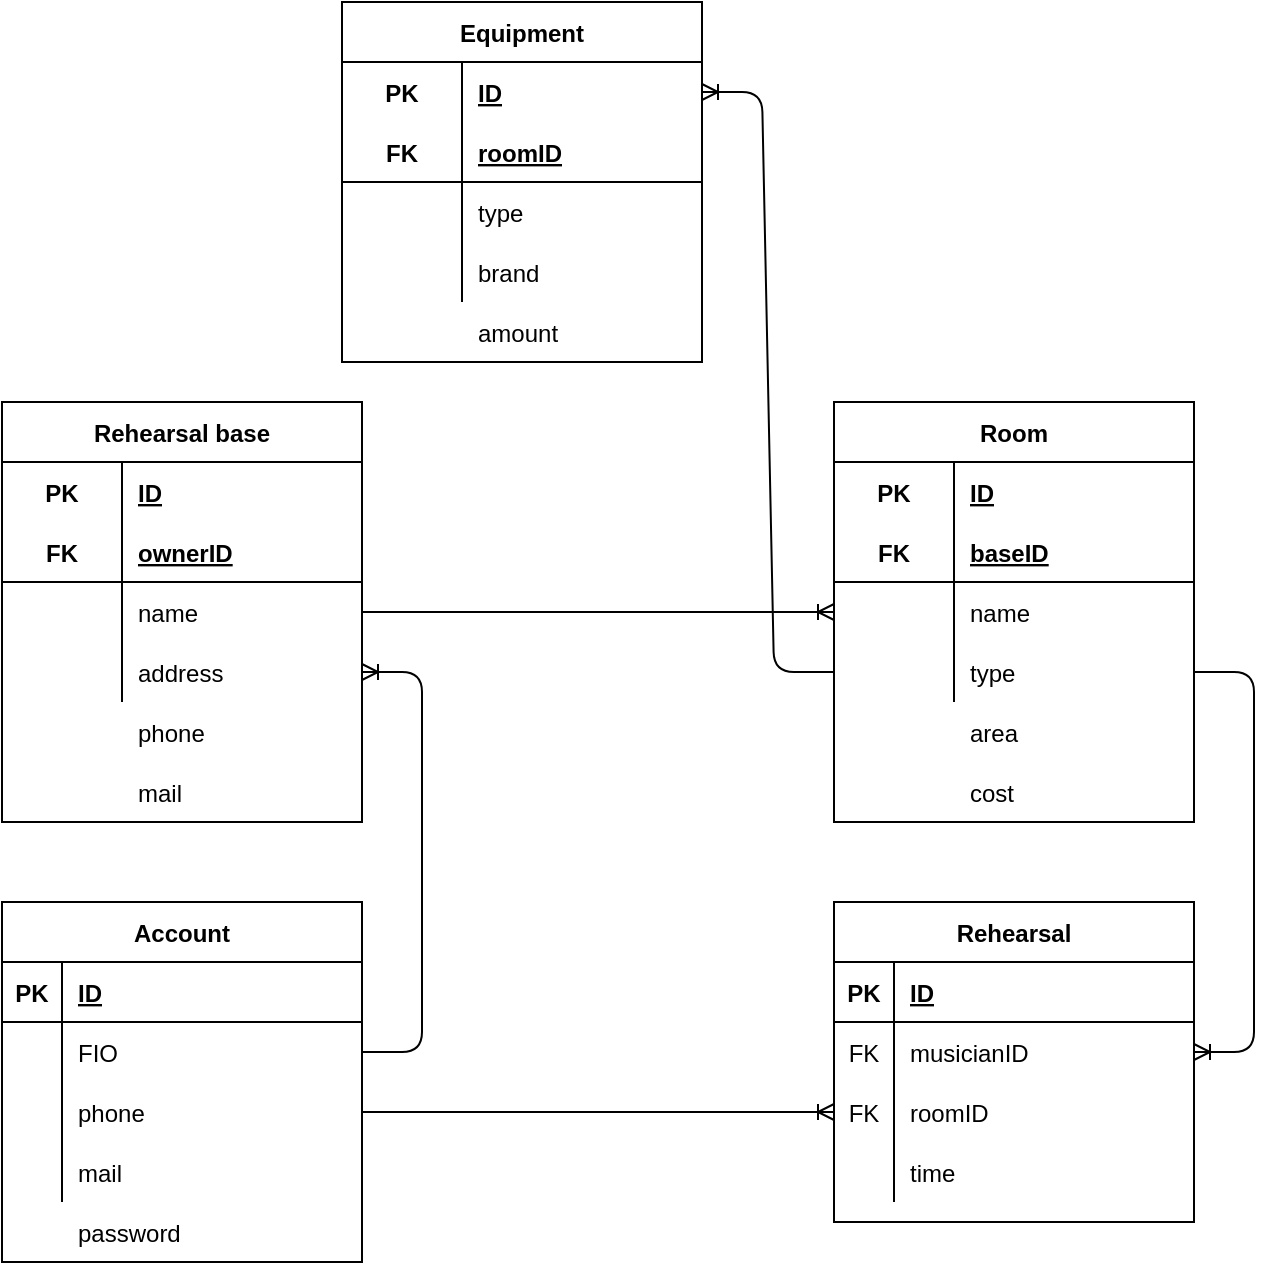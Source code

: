 <mxfile version="13.9.9" type="device"><diagram id="277ajwCtTylOTj7EIhnS" name="Страница 1"><mxGraphModel dx="1303" dy="828" grid="1" gridSize="10" guides="1" tooltips="1" connect="1" arrows="1" fold="1" page="1" pageScale="1" pageWidth="827" pageHeight="1169" math="0" shadow="0"><root><mxCell id="0"/><mxCell id="1" parent="0"/><mxCell id="ruffpoMnnFMlXqaEPxy6-14" value="Rehearsal base" style="shape=table;startSize=30;container=1;collapsible=1;childLayout=tableLayout;fixedRows=1;rowLines=0;fontStyle=1;align=center;resizeLast=1;" parent="1" vertex="1"><mxGeometry x="100" y="210" width="180" height="210" as="geometry"/></mxCell><mxCell id="ruffpoMnnFMlXqaEPxy6-15" value="" style="shape=partialRectangle;collapsible=0;dropTarget=0;pointerEvents=0;fillColor=none;top=0;left=0;bottom=0;right=0;points=[[0,0.5],[1,0.5]];portConstraint=eastwest;" parent="ruffpoMnnFMlXqaEPxy6-14" vertex="1"><mxGeometry y="30" width="180" height="30" as="geometry"/></mxCell><mxCell id="ruffpoMnnFMlXqaEPxy6-16" value="PK" style="shape=partialRectangle;connectable=0;fillColor=none;top=0;left=0;bottom=0;right=0;fontStyle=1;overflow=hidden;" parent="ruffpoMnnFMlXqaEPxy6-15" vertex="1"><mxGeometry width="60" height="30" as="geometry"/></mxCell><mxCell id="ruffpoMnnFMlXqaEPxy6-17" value="ID" style="shape=partialRectangle;connectable=0;fillColor=none;top=0;left=0;bottom=0;right=0;align=left;spacingLeft=6;fontStyle=5;overflow=hidden;" parent="ruffpoMnnFMlXqaEPxy6-15" vertex="1"><mxGeometry x="60" width="120" height="30" as="geometry"/></mxCell><mxCell id="ruffpoMnnFMlXqaEPxy6-18" value="" style="shape=partialRectangle;collapsible=0;dropTarget=0;pointerEvents=0;fillColor=none;top=0;left=0;bottom=1;right=0;points=[[0,0.5],[1,0.5]];portConstraint=eastwest;" parent="ruffpoMnnFMlXqaEPxy6-14" vertex="1"><mxGeometry y="60" width="180" height="30" as="geometry"/></mxCell><mxCell id="ruffpoMnnFMlXqaEPxy6-19" value="FK" style="shape=partialRectangle;connectable=0;fillColor=none;top=0;left=0;bottom=0;right=0;fontStyle=1;overflow=hidden;" parent="ruffpoMnnFMlXqaEPxy6-18" vertex="1"><mxGeometry width="60" height="30" as="geometry"/></mxCell><mxCell id="ruffpoMnnFMlXqaEPxy6-20" value="ownerID" style="shape=partialRectangle;connectable=0;fillColor=none;top=0;left=0;bottom=0;right=0;align=left;spacingLeft=6;fontStyle=5;overflow=hidden;" parent="ruffpoMnnFMlXqaEPxy6-18" vertex="1"><mxGeometry x="60" width="120" height="30" as="geometry"/></mxCell><mxCell id="ruffpoMnnFMlXqaEPxy6-21" value="" style="shape=partialRectangle;collapsible=0;dropTarget=0;pointerEvents=0;fillColor=none;top=0;left=0;bottom=0;right=0;points=[[0,0.5],[1,0.5]];portConstraint=eastwest;" parent="ruffpoMnnFMlXqaEPxy6-14" vertex="1"><mxGeometry y="90" width="180" height="30" as="geometry"/></mxCell><mxCell id="ruffpoMnnFMlXqaEPxy6-22" value="" style="shape=partialRectangle;connectable=0;fillColor=none;top=0;left=0;bottom=0;right=0;editable=1;overflow=hidden;" parent="ruffpoMnnFMlXqaEPxy6-21" vertex="1"><mxGeometry width="60" height="30" as="geometry"/></mxCell><mxCell id="ruffpoMnnFMlXqaEPxy6-23" value="name" style="shape=partialRectangle;connectable=0;fillColor=none;top=0;left=0;bottom=0;right=0;align=left;spacingLeft=6;overflow=hidden;" parent="ruffpoMnnFMlXqaEPxy6-21" vertex="1"><mxGeometry x="60" width="120" height="30" as="geometry"/></mxCell><mxCell id="ruffpoMnnFMlXqaEPxy6-24" value="" style="shape=partialRectangle;collapsible=0;dropTarget=0;pointerEvents=0;fillColor=none;top=0;left=0;bottom=0;right=0;points=[[0,0.5],[1,0.5]];portConstraint=eastwest;" parent="ruffpoMnnFMlXqaEPxy6-14" vertex="1"><mxGeometry y="120" width="180" height="30" as="geometry"/></mxCell><mxCell id="ruffpoMnnFMlXqaEPxy6-25" value="" style="shape=partialRectangle;connectable=0;fillColor=none;top=0;left=0;bottom=0;right=0;editable=1;overflow=hidden;" parent="ruffpoMnnFMlXqaEPxy6-24" vertex="1"><mxGeometry width="60" height="30" as="geometry"/></mxCell><mxCell id="ruffpoMnnFMlXqaEPxy6-26" value="address" style="shape=partialRectangle;connectable=0;fillColor=none;top=0;left=0;bottom=0;right=0;align=left;spacingLeft=6;overflow=hidden;" parent="ruffpoMnnFMlXqaEPxy6-24" vertex="1"><mxGeometry x="60" width="120" height="30" as="geometry"/></mxCell><mxCell id="ruffpoMnnFMlXqaEPxy6-27" value="phone" style="shape=partialRectangle;connectable=0;fillColor=none;top=0;left=0;bottom=0;right=0;align=left;spacingLeft=6;overflow=hidden;" parent="1" vertex="1"><mxGeometry x="160" y="360" width="120" height="30" as="geometry"/></mxCell><mxCell id="ruffpoMnnFMlXqaEPxy6-28" value="mail" style="shape=partialRectangle;connectable=0;fillColor=none;top=0;left=0;bottom=0;right=0;align=left;spacingLeft=6;overflow=hidden;" parent="1" vertex="1"><mxGeometry x="160" y="390" width="120" height="30" as="geometry"/></mxCell><mxCell id="ruffpoMnnFMlXqaEPxy6-29" value="Room" style="shape=table;startSize=30;container=1;collapsible=1;childLayout=tableLayout;fixedRows=1;rowLines=0;fontStyle=1;align=center;resizeLast=1;" parent="1" vertex="1"><mxGeometry x="516" y="210" width="180" height="210" as="geometry"/></mxCell><mxCell id="ruffpoMnnFMlXqaEPxy6-30" value="" style="shape=partialRectangle;collapsible=0;dropTarget=0;pointerEvents=0;fillColor=none;top=0;left=0;bottom=0;right=0;points=[[0,0.5],[1,0.5]];portConstraint=eastwest;" parent="ruffpoMnnFMlXqaEPxy6-29" vertex="1"><mxGeometry y="30" width="180" height="30" as="geometry"/></mxCell><mxCell id="ruffpoMnnFMlXqaEPxy6-31" value="PK" style="shape=partialRectangle;connectable=0;fillColor=none;top=0;left=0;bottom=0;right=0;fontStyle=1;overflow=hidden;" parent="ruffpoMnnFMlXqaEPxy6-30" vertex="1"><mxGeometry width="60" height="30" as="geometry"/></mxCell><mxCell id="ruffpoMnnFMlXqaEPxy6-32" value="ID" style="shape=partialRectangle;connectable=0;fillColor=none;top=0;left=0;bottom=0;right=0;align=left;spacingLeft=6;fontStyle=5;overflow=hidden;" parent="ruffpoMnnFMlXqaEPxy6-30" vertex="1"><mxGeometry x="60" width="120" height="30" as="geometry"/></mxCell><mxCell id="ruffpoMnnFMlXqaEPxy6-33" value="" style="shape=partialRectangle;collapsible=0;dropTarget=0;pointerEvents=0;fillColor=none;top=0;left=0;bottom=1;right=0;points=[[0,0.5],[1,0.5]];portConstraint=eastwest;" parent="ruffpoMnnFMlXqaEPxy6-29" vertex="1"><mxGeometry y="60" width="180" height="30" as="geometry"/></mxCell><mxCell id="ruffpoMnnFMlXqaEPxy6-34" value="FK" style="shape=partialRectangle;connectable=0;fillColor=none;top=0;left=0;bottom=0;right=0;fontStyle=1;overflow=hidden;" parent="ruffpoMnnFMlXqaEPxy6-33" vertex="1"><mxGeometry width="60" height="30" as="geometry"/></mxCell><mxCell id="ruffpoMnnFMlXqaEPxy6-35" value="baseID" style="shape=partialRectangle;connectable=0;fillColor=none;top=0;left=0;bottom=0;right=0;align=left;spacingLeft=6;fontStyle=5;overflow=hidden;" parent="ruffpoMnnFMlXqaEPxy6-33" vertex="1"><mxGeometry x="60" width="120" height="30" as="geometry"/></mxCell><mxCell id="ruffpoMnnFMlXqaEPxy6-36" value="" style="shape=partialRectangle;collapsible=0;dropTarget=0;pointerEvents=0;fillColor=none;top=0;left=0;bottom=0;right=0;points=[[0,0.5],[1,0.5]];portConstraint=eastwest;" parent="ruffpoMnnFMlXqaEPxy6-29" vertex="1"><mxGeometry y="90" width="180" height="30" as="geometry"/></mxCell><mxCell id="ruffpoMnnFMlXqaEPxy6-37" value="" style="shape=partialRectangle;connectable=0;fillColor=none;top=0;left=0;bottom=0;right=0;editable=1;overflow=hidden;" parent="ruffpoMnnFMlXqaEPxy6-36" vertex="1"><mxGeometry width="60" height="30" as="geometry"/></mxCell><mxCell id="ruffpoMnnFMlXqaEPxy6-38" value="name" style="shape=partialRectangle;connectable=0;fillColor=none;top=0;left=0;bottom=0;right=0;align=left;spacingLeft=6;overflow=hidden;" parent="ruffpoMnnFMlXqaEPxy6-36" vertex="1"><mxGeometry x="60" width="120" height="30" as="geometry"/></mxCell><mxCell id="ruffpoMnnFMlXqaEPxy6-39" value="" style="shape=partialRectangle;collapsible=0;dropTarget=0;pointerEvents=0;fillColor=none;top=0;left=0;bottom=0;right=0;points=[[0,0.5],[1,0.5]];portConstraint=eastwest;" parent="ruffpoMnnFMlXqaEPxy6-29" vertex="1"><mxGeometry y="120" width="180" height="30" as="geometry"/></mxCell><mxCell id="ruffpoMnnFMlXqaEPxy6-40" value="" style="shape=partialRectangle;connectable=0;fillColor=none;top=0;left=0;bottom=0;right=0;editable=1;overflow=hidden;" parent="ruffpoMnnFMlXqaEPxy6-39" vertex="1"><mxGeometry width="60" height="30" as="geometry"/></mxCell><mxCell id="ruffpoMnnFMlXqaEPxy6-41" value="type" style="shape=partialRectangle;connectable=0;fillColor=none;top=0;left=0;bottom=0;right=0;align=left;spacingLeft=6;overflow=hidden;" parent="ruffpoMnnFMlXqaEPxy6-39" vertex="1"><mxGeometry x="60" width="120" height="30" as="geometry"/></mxCell><mxCell id="ruffpoMnnFMlXqaEPxy6-42" value="area" style="shape=partialRectangle;connectable=0;fillColor=none;top=0;left=0;bottom=0;right=0;align=left;spacingLeft=6;overflow=hidden;" parent="1" vertex="1"><mxGeometry x="576" y="360" width="120" height="30" as="geometry"/></mxCell><mxCell id="ruffpoMnnFMlXqaEPxy6-43" value="cost" style="shape=partialRectangle;connectable=0;fillColor=none;top=0;left=0;bottom=0;right=0;align=left;spacingLeft=6;overflow=hidden;" parent="1" vertex="1"><mxGeometry x="576" y="390" width="120" height="30" as="geometry"/></mxCell><mxCell id="ruffpoMnnFMlXqaEPxy6-57" value="Rehearsal" style="shape=table;startSize=30;container=1;collapsible=1;childLayout=tableLayout;fixedRows=1;rowLines=0;fontStyle=1;align=center;resizeLast=1;" parent="1" vertex="1"><mxGeometry x="516" y="460" width="180" height="160" as="geometry"/></mxCell><mxCell id="ruffpoMnnFMlXqaEPxy6-58" value="" style="shape=partialRectangle;collapsible=0;dropTarget=0;pointerEvents=0;fillColor=none;top=0;left=0;bottom=1;right=0;points=[[0,0.5],[1,0.5]];portConstraint=eastwest;" parent="ruffpoMnnFMlXqaEPxy6-57" vertex="1"><mxGeometry y="30" width="180" height="30" as="geometry"/></mxCell><mxCell id="ruffpoMnnFMlXqaEPxy6-59" value="PK" style="shape=partialRectangle;connectable=0;fillColor=none;top=0;left=0;bottom=0;right=0;fontStyle=1;overflow=hidden;" parent="ruffpoMnnFMlXqaEPxy6-58" vertex="1"><mxGeometry width="30" height="30" as="geometry"/></mxCell><mxCell id="ruffpoMnnFMlXqaEPxy6-60" value="ID" style="shape=partialRectangle;connectable=0;fillColor=none;top=0;left=0;bottom=0;right=0;align=left;spacingLeft=6;fontStyle=5;overflow=hidden;" parent="ruffpoMnnFMlXqaEPxy6-58" vertex="1"><mxGeometry x="30" width="150" height="30" as="geometry"/></mxCell><mxCell id="ruffpoMnnFMlXqaEPxy6-61" value="" style="shape=partialRectangle;collapsible=0;dropTarget=0;pointerEvents=0;fillColor=none;top=0;left=0;bottom=0;right=0;points=[[0,0.5],[1,0.5]];portConstraint=eastwest;" parent="ruffpoMnnFMlXqaEPxy6-57" vertex="1"><mxGeometry y="60" width="180" height="30" as="geometry"/></mxCell><mxCell id="ruffpoMnnFMlXqaEPxy6-62" value="FK" style="shape=partialRectangle;connectable=0;fillColor=none;top=0;left=0;bottom=0;right=0;editable=1;overflow=hidden;" parent="ruffpoMnnFMlXqaEPxy6-61" vertex="1"><mxGeometry width="30" height="30" as="geometry"/></mxCell><mxCell id="ruffpoMnnFMlXqaEPxy6-63" value="musicianID" style="shape=partialRectangle;connectable=0;fillColor=none;top=0;left=0;bottom=0;right=0;align=left;spacingLeft=6;overflow=hidden;" parent="ruffpoMnnFMlXqaEPxy6-61" vertex="1"><mxGeometry x="30" width="150" height="30" as="geometry"/></mxCell><mxCell id="ruffpoMnnFMlXqaEPxy6-64" value="" style="shape=partialRectangle;collapsible=0;dropTarget=0;pointerEvents=0;fillColor=none;top=0;left=0;bottom=0;right=0;points=[[0,0.5],[1,0.5]];portConstraint=eastwest;" parent="ruffpoMnnFMlXqaEPxy6-57" vertex="1"><mxGeometry y="90" width="180" height="30" as="geometry"/></mxCell><mxCell id="ruffpoMnnFMlXqaEPxy6-65" value="FK" style="shape=partialRectangle;connectable=0;fillColor=none;top=0;left=0;bottom=0;right=0;editable=1;overflow=hidden;" parent="ruffpoMnnFMlXqaEPxy6-64" vertex="1"><mxGeometry width="30" height="30" as="geometry"/></mxCell><mxCell id="ruffpoMnnFMlXqaEPxy6-66" value="roomID" style="shape=partialRectangle;connectable=0;fillColor=none;top=0;left=0;bottom=0;right=0;align=left;spacingLeft=6;overflow=hidden;" parent="ruffpoMnnFMlXqaEPxy6-64" vertex="1"><mxGeometry x="30" width="150" height="30" as="geometry"/></mxCell><mxCell id="ruffpoMnnFMlXqaEPxy6-67" value="" style="shape=partialRectangle;collapsible=0;dropTarget=0;pointerEvents=0;fillColor=none;top=0;left=0;bottom=0;right=0;points=[[0,0.5],[1,0.5]];portConstraint=eastwest;" parent="ruffpoMnnFMlXqaEPxy6-57" vertex="1"><mxGeometry y="120" width="180" height="30" as="geometry"/></mxCell><mxCell id="ruffpoMnnFMlXqaEPxy6-68" value="" style="shape=partialRectangle;connectable=0;fillColor=none;top=0;left=0;bottom=0;right=0;editable=1;overflow=hidden;" parent="ruffpoMnnFMlXqaEPxy6-67" vertex="1"><mxGeometry width="30" height="30" as="geometry"/></mxCell><mxCell id="ruffpoMnnFMlXqaEPxy6-69" value="time" style="shape=partialRectangle;connectable=0;fillColor=none;top=0;left=0;bottom=0;right=0;align=left;spacingLeft=6;overflow=hidden;" parent="ruffpoMnnFMlXqaEPxy6-67" vertex="1"><mxGeometry x="30" width="150" height="30" as="geometry"/></mxCell><mxCell id="ruffpoMnnFMlXqaEPxy6-70" value="Account" style="shape=table;startSize=30;container=1;collapsible=1;childLayout=tableLayout;fixedRows=1;rowLines=0;fontStyle=1;align=center;resizeLast=1;" parent="1" vertex="1"><mxGeometry x="100" y="460" width="180" height="180" as="geometry"/></mxCell><mxCell id="ruffpoMnnFMlXqaEPxy6-71" value="" style="shape=partialRectangle;collapsible=0;dropTarget=0;pointerEvents=0;fillColor=none;top=0;left=0;bottom=1;right=0;points=[[0,0.5],[1,0.5]];portConstraint=eastwest;" parent="ruffpoMnnFMlXqaEPxy6-70" vertex="1"><mxGeometry y="30" width="180" height="30" as="geometry"/></mxCell><mxCell id="ruffpoMnnFMlXqaEPxy6-72" value="PK" style="shape=partialRectangle;connectable=0;fillColor=none;top=0;left=0;bottom=0;right=0;fontStyle=1;overflow=hidden;" parent="ruffpoMnnFMlXqaEPxy6-71" vertex="1"><mxGeometry width="30" height="30" as="geometry"/></mxCell><mxCell id="ruffpoMnnFMlXqaEPxy6-73" value="ID" style="shape=partialRectangle;connectable=0;fillColor=none;top=0;left=0;bottom=0;right=0;align=left;spacingLeft=6;fontStyle=5;overflow=hidden;" parent="ruffpoMnnFMlXqaEPxy6-71" vertex="1"><mxGeometry x="30" width="150" height="30" as="geometry"/></mxCell><mxCell id="ruffpoMnnFMlXqaEPxy6-74" value="" style="shape=partialRectangle;collapsible=0;dropTarget=0;pointerEvents=0;fillColor=none;top=0;left=0;bottom=0;right=0;points=[[0,0.5],[1,0.5]];portConstraint=eastwest;" parent="ruffpoMnnFMlXqaEPxy6-70" vertex="1"><mxGeometry y="60" width="180" height="30" as="geometry"/></mxCell><mxCell id="ruffpoMnnFMlXqaEPxy6-75" value="" style="shape=partialRectangle;connectable=0;fillColor=none;top=0;left=0;bottom=0;right=0;editable=1;overflow=hidden;" parent="ruffpoMnnFMlXqaEPxy6-74" vertex="1"><mxGeometry width="30" height="30" as="geometry"/></mxCell><mxCell id="ruffpoMnnFMlXqaEPxy6-76" value="FIO" style="shape=partialRectangle;connectable=0;fillColor=none;top=0;left=0;bottom=0;right=0;align=left;spacingLeft=6;overflow=hidden;" parent="ruffpoMnnFMlXqaEPxy6-74" vertex="1"><mxGeometry x="30" width="150" height="30" as="geometry"/></mxCell><mxCell id="ruffpoMnnFMlXqaEPxy6-77" value="" style="shape=partialRectangle;collapsible=0;dropTarget=0;pointerEvents=0;fillColor=none;top=0;left=0;bottom=0;right=0;points=[[0,0.5],[1,0.5]];portConstraint=eastwest;" parent="ruffpoMnnFMlXqaEPxy6-70" vertex="1"><mxGeometry y="90" width="180" height="30" as="geometry"/></mxCell><mxCell id="ruffpoMnnFMlXqaEPxy6-78" value="" style="shape=partialRectangle;connectable=0;fillColor=none;top=0;left=0;bottom=0;right=0;editable=1;overflow=hidden;" parent="ruffpoMnnFMlXqaEPxy6-77" vertex="1"><mxGeometry width="30" height="30" as="geometry"/></mxCell><mxCell id="ruffpoMnnFMlXqaEPxy6-79" value="phone" style="shape=partialRectangle;connectable=0;fillColor=none;top=0;left=0;bottom=0;right=0;align=left;spacingLeft=6;overflow=hidden;" parent="ruffpoMnnFMlXqaEPxy6-77" vertex="1"><mxGeometry x="30" width="150" height="30" as="geometry"/></mxCell><mxCell id="ruffpoMnnFMlXqaEPxy6-80" value="" style="shape=partialRectangle;collapsible=0;dropTarget=0;pointerEvents=0;fillColor=none;top=0;left=0;bottom=0;right=0;points=[[0,0.5],[1,0.5]];portConstraint=eastwest;" parent="ruffpoMnnFMlXqaEPxy6-70" vertex="1"><mxGeometry y="120" width="180" height="30" as="geometry"/></mxCell><mxCell id="ruffpoMnnFMlXqaEPxy6-81" value="" style="shape=partialRectangle;connectable=0;fillColor=none;top=0;left=0;bottom=0;right=0;editable=1;overflow=hidden;" parent="ruffpoMnnFMlXqaEPxy6-80" vertex="1"><mxGeometry width="30" height="30" as="geometry"/></mxCell><mxCell id="ruffpoMnnFMlXqaEPxy6-82" value="mail" style="shape=partialRectangle;connectable=0;fillColor=none;top=0;left=0;bottom=0;right=0;align=left;spacingLeft=6;overflow=hidden;" parent="ruffpoMnnFMlXqaEPxy6-80" vertex="1"><mxGeometry x="30" width="150" height="30" as="geometry"/></mxCell><mxCell id="ruffpoMnnFMlXqaEPxy6-83" value="" style="edgeStyle=entityRelationEdgeStyle;fontSize=12;html=1;endArrow=ERoneToMany;exitX=1;exitY=0.5;exitDx=0;exitDy=0;entryX=1;entryY=0.5;entryDx=0;entryDy=0;" parent="1" source="ruffpoMnnFMlXqaEPxy6-74" target="ruffpoMnnFMlXqaEPxy6-24" edge="1"><mxGeometry width="100" height="100" relative="1" as="geometry"><mxPoint x="346" y="530" as="sourcePoint"/><mxPoint x="446" y="430" as="targetPoint"/></mxGeometry></mxCell><mxCell id="ruffpoMnnFMlXqaEPxy6-84" value="" style="edgeStyle=entityRelationEdgeStyle;fontSize=12;html=1;endArrow=ERoneToMany;exitX=1;exitY=0.5;exitDx=0;exitDy=0;entryX=0;entryY=0.5;entryDx=0;entryDy=0;" parent="1" source="ruffpoMnnFMlXqaEPxy6-21" target="ruffpoMnnFMlXqaEPxy6-36" edge="1"><mxGeometry width="100" height="100" relative="1" as="geometry"><mxPoint x="346" y="530" as="sourcePoint"/><mxPoint x="446" y="430" as="targetPoint"/></mxGeometry></mxCell><mxCell id="ruffpoMnnFMlXqaEPxy6-85" value="" style="edgeStyle=entityRelationEdgeStyle;fontSize=12;html=1;endArrow=ERoneToMany;exitX=1;exitY=0.5;exitDx=0;exitDy=0;entryX=1;entryY=0.5;entryDx=0;entryDy=0;" parent="1" source="ruffpoMnnFMlXqaEPxy6-39" target="ruffpoMnnFMlXqaEPxy6-61" edge="1"><mxGeometry width="100" height="100" relative="1" as="geometry"><mxPoint x="346" y="530" as="sourcePoint"/><mxPoint x="446" y="430" as="targetPoint"/></mxGeometry></mxCell><mxCell id="ruffpoMnnFMlXqaEPxy6-86" value="" style="edgeStyle=entityRelationEdgeStyle;fontSize=12;html=1;endArrow=ERoneToMany;exitX=1;exitY=0.5;exitDx=0;exitDy=0;entryX=0;entryY=0.5;entryDx=0;entryDy=0;" parent="1" source="ruffpoMnnFMlXqaEPxy6-77" target="ruffpoMnnFMlXqaEPxy6-64" edge="1"><mxGeometry width="100" height="100" relative="1" as="geometry"><mxPoint x="346" y="410" as="sourcePoint"/><mxPoint x="446" y="310" as="targetPoint"/></mxGeometry></mxCell><mxCell id="WSHAr1MxznViyoDy1S-v-1" value="password" style="shape=partialRectangle;connectable=0;fillColor=none;top=0;left=0;bottom=0;right=0;align=left;spacingLeft=6;overflow=hidden;" vertex="1" parent="1"><mxGeometry x="130" y="610" width="150" height="30" as="geometry"/></mxCell><mxCell id="WSHAr1MxznViyoDy1S-v-15" value="Equipment" style="shape=table;startSize=30;container=1;collapsible=1;childLayout=tableLayout;fixedRows=1;rowLines=0;fontStyle=1;align=center;resizeLast=1;" vertex="1" parent="1"><mxGeometry x="270" y="10" width="180" height="180" as="geometry"/></mxCell><mxCell id="WSHAr1MxznViyoDy1S-v-16" value="" style="shape=partialRectangle;collapsible=0;dropTarget=0;pointerEvents=0;fillColor=none;top=0;left=0;bottom=0;right=0;points=[[0,0.5],[1,0.5]];portConstraint=eastwest;" vertex="1" parent="WSHAr1MxznViyoDy1S-v-15"><mxGeometry y="30" width="180" height="30" as="geometry"/></mxCell><mxCell id="WSHAr1MxznViyoDy1S-v-17" value="PK" style="shape=partialRectangle;connectable=0;fillColor=none;top=0;left=0;bottom=0;right=0;fontStyle=1;overflow=hidden;" vertex="1" parent="WSHAr1MxznViyoDy1S-v-16"><mxGeometry width="60" height="30" as="geometry"/></mxCell><mxCell id="WSHAr1MxznViyoDy1S-v-18" value="ID" style="shape=partialRectangle;connectable=0;fillColor=none;top=0;left=0;bottom=0;right=0;align=left;spacingLeft=6;fontStyle=5;overflow=hidden;" vertex="1" parent="WSHAr1MxznViyoDy1S-v-16"><mxGeometry x="60" width="120" height="30" as="geometry"/></mxCell><mxCell id="WSHAr1MxznViyoDy1S-v-19" value="" style="shape=partialRectangle;collapsible=0;dropTarget=0;pointerEvents=0;fillColor=none;top=0;left=0;bottom=1;right=0;points=[[0,0.5],[1,0.5]];portConstraint=eastwest;" vertex="1" parent="WSHAr1MxznViyoDy1S-v-15"><mxGeometry y="60" width="180" height="30" as="geometry"/></mxCell><mxCell id="WSHAr1MxznViyoDy1S-v-20" value="FK" style="shape=partialRectangle;connectable=0;fillColor=none;top=0;left=0;bottom=0;right=0;fontStyle=1;overflow=hidden;" vertex="1" parent="WSHAr1MxznViyoDy1S-v-19"><mxGeometry width="60" height="30" as="geometry"/></mxCell><mxCell id="WSHAr1MxznViyoDy1S-v-21" value="roomID" style="shape=partialRectangle;connectable=0;fillColor=none;top=0;left=0;bottom=0;right=0;align=left;spacingLeft=6;fontStyle=5;overflow=hidden;" vertex="1" parent="WSHAr1MxznViyoDy1S-v-19"><mxGeometry x="60" width="120" height="30" as="geometry"/></mxCell><mxCell id="WSHAr1MxznViyoDy1S-v-22" value="" style="shape=partialRectangle;collapsible=0;dropTarget=0;pointerEvents=0;fillColor=none;top=0;left=0;bottom=0;right=0;points=[[0,0.5],[1,0.5]];portConstraint=eastwest;" vertex="1" parent="WSHAr1MxznViyoDy1S-v-15"><mxGeometry y="90" width="180" height="30" as="geometry"/></mxCell><mxCell id="WSHAr1MxznViyoDy1S-v-23" value="" style="shape=partialRectangle;connectable=0;fillColor=none;top=0;left=0;bottom=0;right=0;editable=1;overflow=hidden;" vertex="1" parent="WSHAr1MxznViyoDy1S-v-22"><mxGeometry width="60" height="30" as="geometry"/></mxCell><mxCell id="WSHAr1MxznViyoDy1S-v-24" value="type" style="shape=partialRectangle;connectable=0;fillColor=none;top=0;left=0;bottom=0;right=0;align=left;spacingLeft=6;overflow=hidden;" vertex="1" parent="WSHAr1MxznViyoDy1S-v-22"><mxGeometry x="60" width="120" height="30" as="geometry"/></mxCell><mxCell id="WSHAr1MxznViyoDy1S-v-25" value="" style="shape=partialRectangle;collapsible=0;dropTarget=0;pointerEvents=0;fillColor=none;top=0;left=0;bottom=0;right=0;points=[[0,0.5],[1,0.5]];portConstraint=eastwest;" vertex="1" parent="WSHAr1MxznViyoDy1S-v-15"><mxGeometry y="120" width="180" height="30" as="geometry"/></mxCell><mxCell id="WSHAr1MxznViyoDy1S-v-26" value="" style="shape=partialRectangle;connectable=0;fillColor=none;top=0;left=0;bottom=0;right=0;editable=1;overflow=hidden;" vertex="1" parent="WSHAr1MxznViyoDy1S-v-25"><mxGeometry width="60" height="30" as="geometry"/></mxCell><mxCell id="WSHAr1MxznViyoDy1S-v-27" value="brand" style="shape=partialRectangle;connectable=0;fillColor=none;top=0;left=0;bottom=0;right=0;align=left;spacingLeft=6;overflow=hidden;" vertex="1" parent="WSHAr1MxznViyoDy1S-v-25"><mxGeometry x="60" width="120" height="30" as="geometry"/></mxCell><mxCell id="WSHAr1MxznViyoDy1S-v-28" value="amount" style="shape=partialRectangle;connectable=0;fillColor=none;top=0;left=0;bottom=0;right=0;align=left;spacingLeft=6;overflow=hidden;" vertex="1" parent="1"><mxGeometry x="330" y="160" width="120" height="30" as="geometry"/></mxCell><mxCell id="WSHAr1MxznViyoDy1S-v-30" value="" style="edgeStyle=entityRelationEdgeStyle;fontSize=12;html=1;endArrow=ERoneToMany;exitX=0;exitY=0.5;exitDx=0;exitDy=0;entryX=1;entryY=0.5;entryDx=0;entryDy=0;" edge="1" parent="1" source="ruffpoMnnFMlXqaEPxy6-39" target="WSHAr1MxznViyoDy1S-v-16"><mxGeometry width="100" height="100" relative="1" as="geometry"><mxPoint x="279" y="440" as="sourcePoint"/><mxPoint x="406" y="650" as="targetPoint"/></mxGeometry></mxCell></root></mxGraphModel></diagram></mxfile>